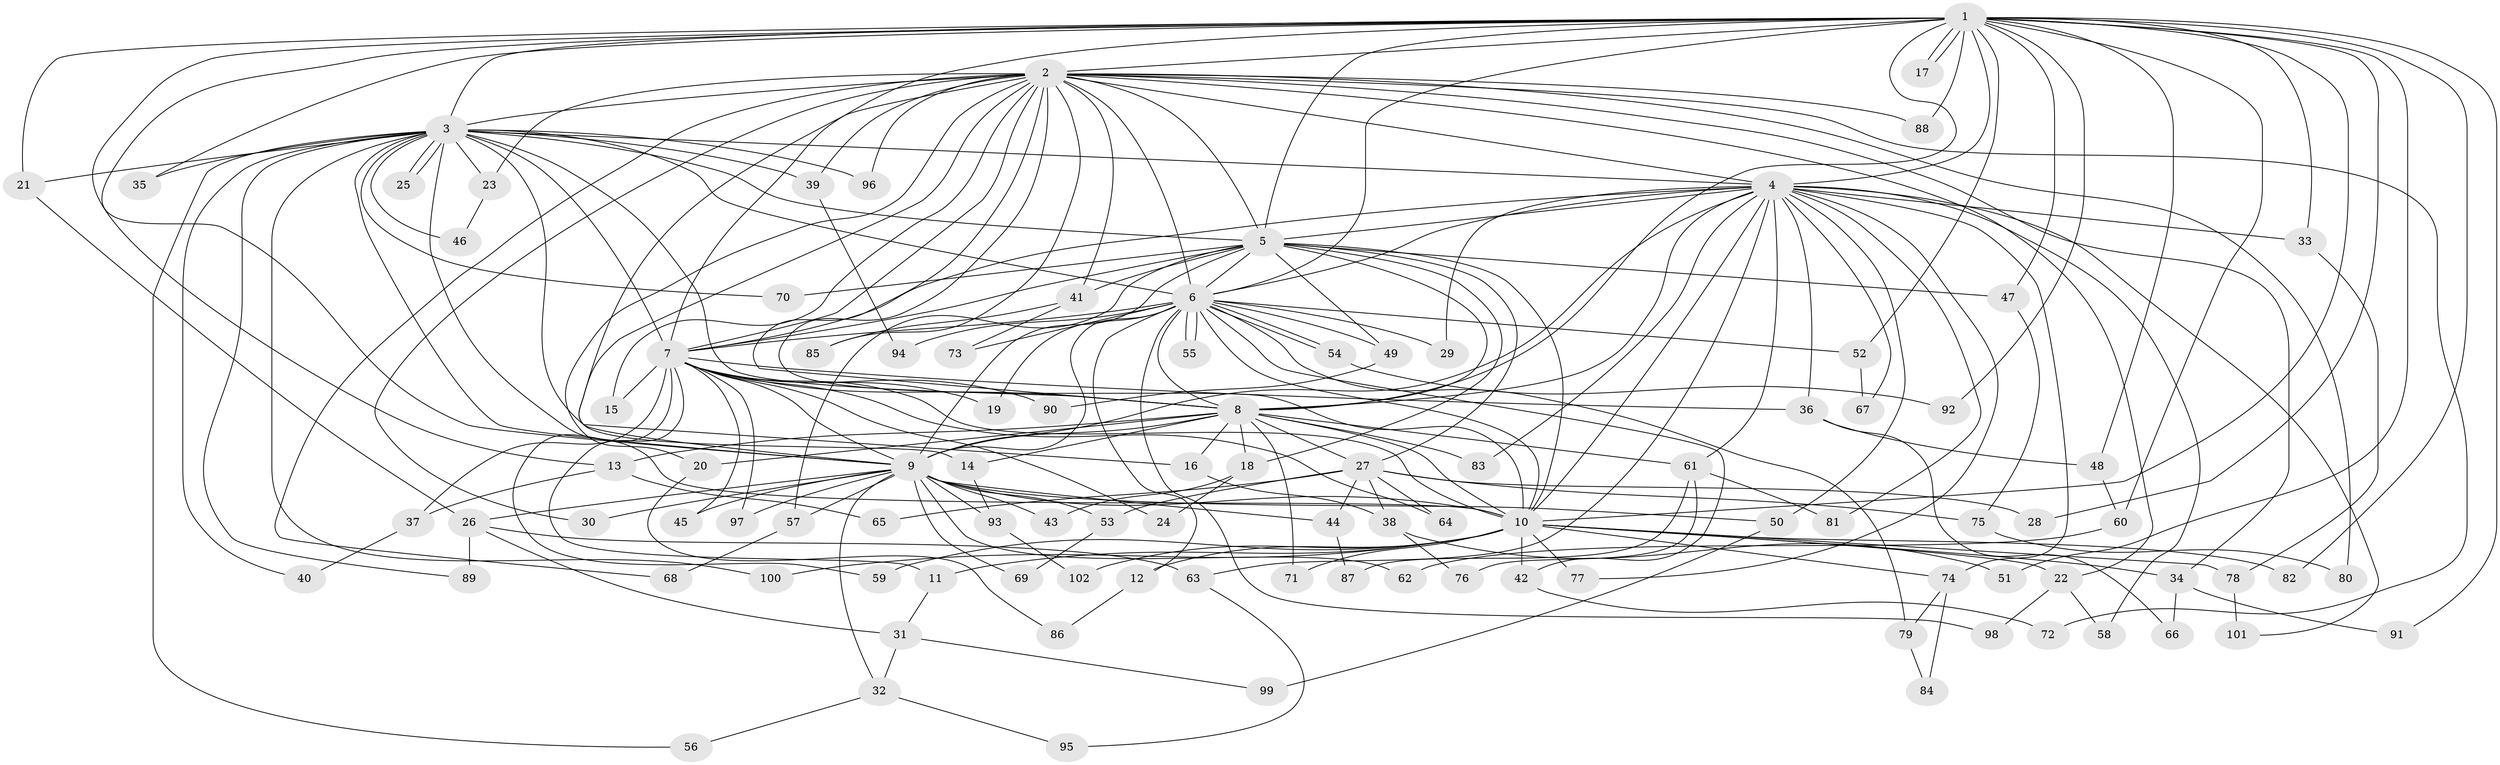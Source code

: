 // coarse degree distribution, {31: 0.012658227848101266, 33: 0.012658227848101266, 19: 0.0379746835443038, 13: 0.012658227848101266, 22: 0.012658227848101266, 16: 0.012658227848101266, 3: 0.25316455696202533, 4: 0.12658227848101267, 2: 0.4810126582278481, 5: 0.02531645569620253, 10: 0.012658227848101266}
// Generated by graph-tools (version 1.1) at 2025/41/03/06/25 10:41:31]
// undirected, 102 vertices, 229 edges
graph export_dot {
graph [start="1"]
  node [color=gray90,style=filled];
  1;
  2;
  3;
  4;
  5;
  6;
  7;
  8;
  9;
  10;
  11;
  12;
  13;
  14;
  15;
  16;
  17;
  18;
  19;
  20;
  21;
  22;
  23;
  24;
  25;
  26;
  27;
  28;
  29;
  30;
  31;
  32;
  33;
  34;
  35;
  36;
  37;
  38;
  39;
  40;
  41;
  42;
  43;
  44;
  45;
  46;
  47;
  48;
  49;
  50;
  51;
  52;
  53;
  54;
  55;
  56;
  57;
  58;
  59;
  60;
  61;
  62;
  63;
  64;
  65;
  66;
  67;
  68;
  69;
  70;
  71;
  72;
  73;
  74;
  75;
  76;
  77;
  78;
  79;
  80;
  81;
  82;
  83;
  84;
  85;
  86;
  87;
  88;
  89;
  90;
  91;
  92;
  93;
  94;
  95;
  96;
  97;
  98;
  99;
  100;
  101;
  102;
  1 -- 2;
  1 -- 3;
  1 -- 4;
  1 -- 5;
  1 -- 6;
  1 -- 7;
  1 -- 8;
  1 -- 9;
  1 -- 10;
  1 -- 13;
  1 -- 17;
  1 -- 17;
  1 -- 21;
  1 -- 28;
  1 -- 33;
  1 -- 35;
  1 -- 47;
  1 -- 48;
  1 -- 51;
  1 -- 52;
  1 -- 60;
  1 -- 82;
  1 -- 88;
  1 -- 91;
  1 -- 92;
  2 -- 3;
  2 -- 4;
  2 -- 5;
  2 -- 6;
  2 -- 7;
  2 -- 8;
  2 -- 9;
  2 -- 10;
  2 -- 14;
  2 -- 15;
  2 -- 20;
  2 -- 22;
  2 -- 23;
  2 -- 30;
  2 -- 34;
  2 -- 39;
  2 -- 41;
  2 -- 68;
  2 -- 72;
  2 -- 80;
  2 -- 85;
  2 -- 88;
  2 -- 96;
  3 -- 4;
  3 -- 5;
  3 -- 6;
  3 -- 7;
  3 -- 8;
  3 -- 9;
  3 -- 10;
  3 -- 16;
  3 -- 21;
  3 -- 23;
  3 -- 25;
  3 -- 25;
  3 -- 35;
  3 -- 39;
  3 -- 40;
  3 -- 46;
  3 -- 56;
  3 -- 70;
  3 -- 89;
  3 -- 96;
  3 -- 100;
  4 -- 5;
  4 -- 6;
  4 -- 7;
  4 -- 8;
  4 -- 9;
  4 -- 10;
  4 -- 29;
  4 -- 33;
  4 -- 36;
  4 -- 50;
  4 -- 58;
  4 -- 61;
  4 -- 63;
  4 -- 67;
  4 -- 74;
  4 -- 77;
  4 -- 81;
  4 -- 83;
  4 -- 101;
  5 -- 6;
  5 -- 7;
  5 -- 8;
  5 -- 9;
  5 -- 10;
  5 -- 18;
  5 -- 27;
  5 -- 41;
  5 -- 47;
  5 -- 49;
  5 -- 57;
  5 -- 70;
  6 -- 7;
  6 -- 8;
  6 -- 9;
  6 -- 10;
  6 -- 12;
  6 -- 19;
  6 -- 29;
  6 -- 42;
  6 -- 49;
  6 -- 52;
  6 -- 54;
  6 -- 54;
  6 -- 55;
  6 -- 55;
  6 -- 73;
  6 -- 79;
  6 -- 94;
  6 -- 98;
  7 -- 8;
  7 -- 9;
  7 -- 10;
  7 -- 11;
  7 -- 15;
  7 -- 19;
  7 -- 24;
  7 -- 36;
  7 -- 37;
  7 -- 45;
  7 -- 59;
  7 -- 64;
  7 -- 90;
  7 -- 97;
  8 -- 9;
  8 -- 10;
  8 -- 13;
  8 -- 14;
  8 -- 16;
  8 -- 18;
  8 -- 20;
  8 -- 27;
  8 -- 61;
  8 -- 71;
  8 -- 83;
  9 -- 10;
  9 -- 26;
  9 -- 30;
  9 -- 32;
  9 -- 43;
  9 -- 44;
  9 -- 45;
  9 -- 50;
  9 -- 53;
  9 -- 57;
  9 -- 62;
  9 -- 69;
  9 -- 93;
  9 -- 97;
  10 -- 11;
  10 -- 12;
  10 -- 22;
  10 -- 34;
  10 -- 42;
  10 -- 59;
  10 -- 71;
  10 -- 74;
  10 -- 77;
  10 -- 78;
  10 -- 82;
  10 -- 100;
  10 -- 102;
  11 -- 31;
  12 -- 86;
  13 -- 37;
  13 -- 65;
  14 -- 93;
  16 -- 38;
  18 -- 24;
  18 -- 43;
  20 -- 86;
  21 -- 26;
  22 -- 58;
  22 -- 98;
  23 -- 46;
  26 -- 31;
  26 -- 63;
  26 -- 89;
  27 -- 28;
  27 -- 38;
  27 -- 44;
  27 -- 53;
  27 -- 64;
  27 -- 65;
  27 -- 75;
  31 -- 32;
  31 -- 99;
  32 -- 56;
  32 -- 95;
  33 -- 78;
  34 -- 66;
  34 -- 91;
  36 -- 48;
  36 -- 66;
  37 -- 40;
  38 -- 51;
  38 -- 76;
  39 -- 94;
  41 -- 73;
  41 -- 85;
  42 -- 72;
  44 -- 87;
  47 -- 75;
  48 -- 60;
  49 -- 90;
  50 -- 99;
  52 -- 67;
  53 -- 69;
  54 -- 92;
  57 -- 68;
  60 -- 62;
  61 -- 76;
  61 -- 81;
  61 -- 87;
  63 -- 95;
  74 -- 79;
  74 -- 84;
  75 -- 80;
  78 -- 101;
  79 -- 84;
  93 -- 102;
}
